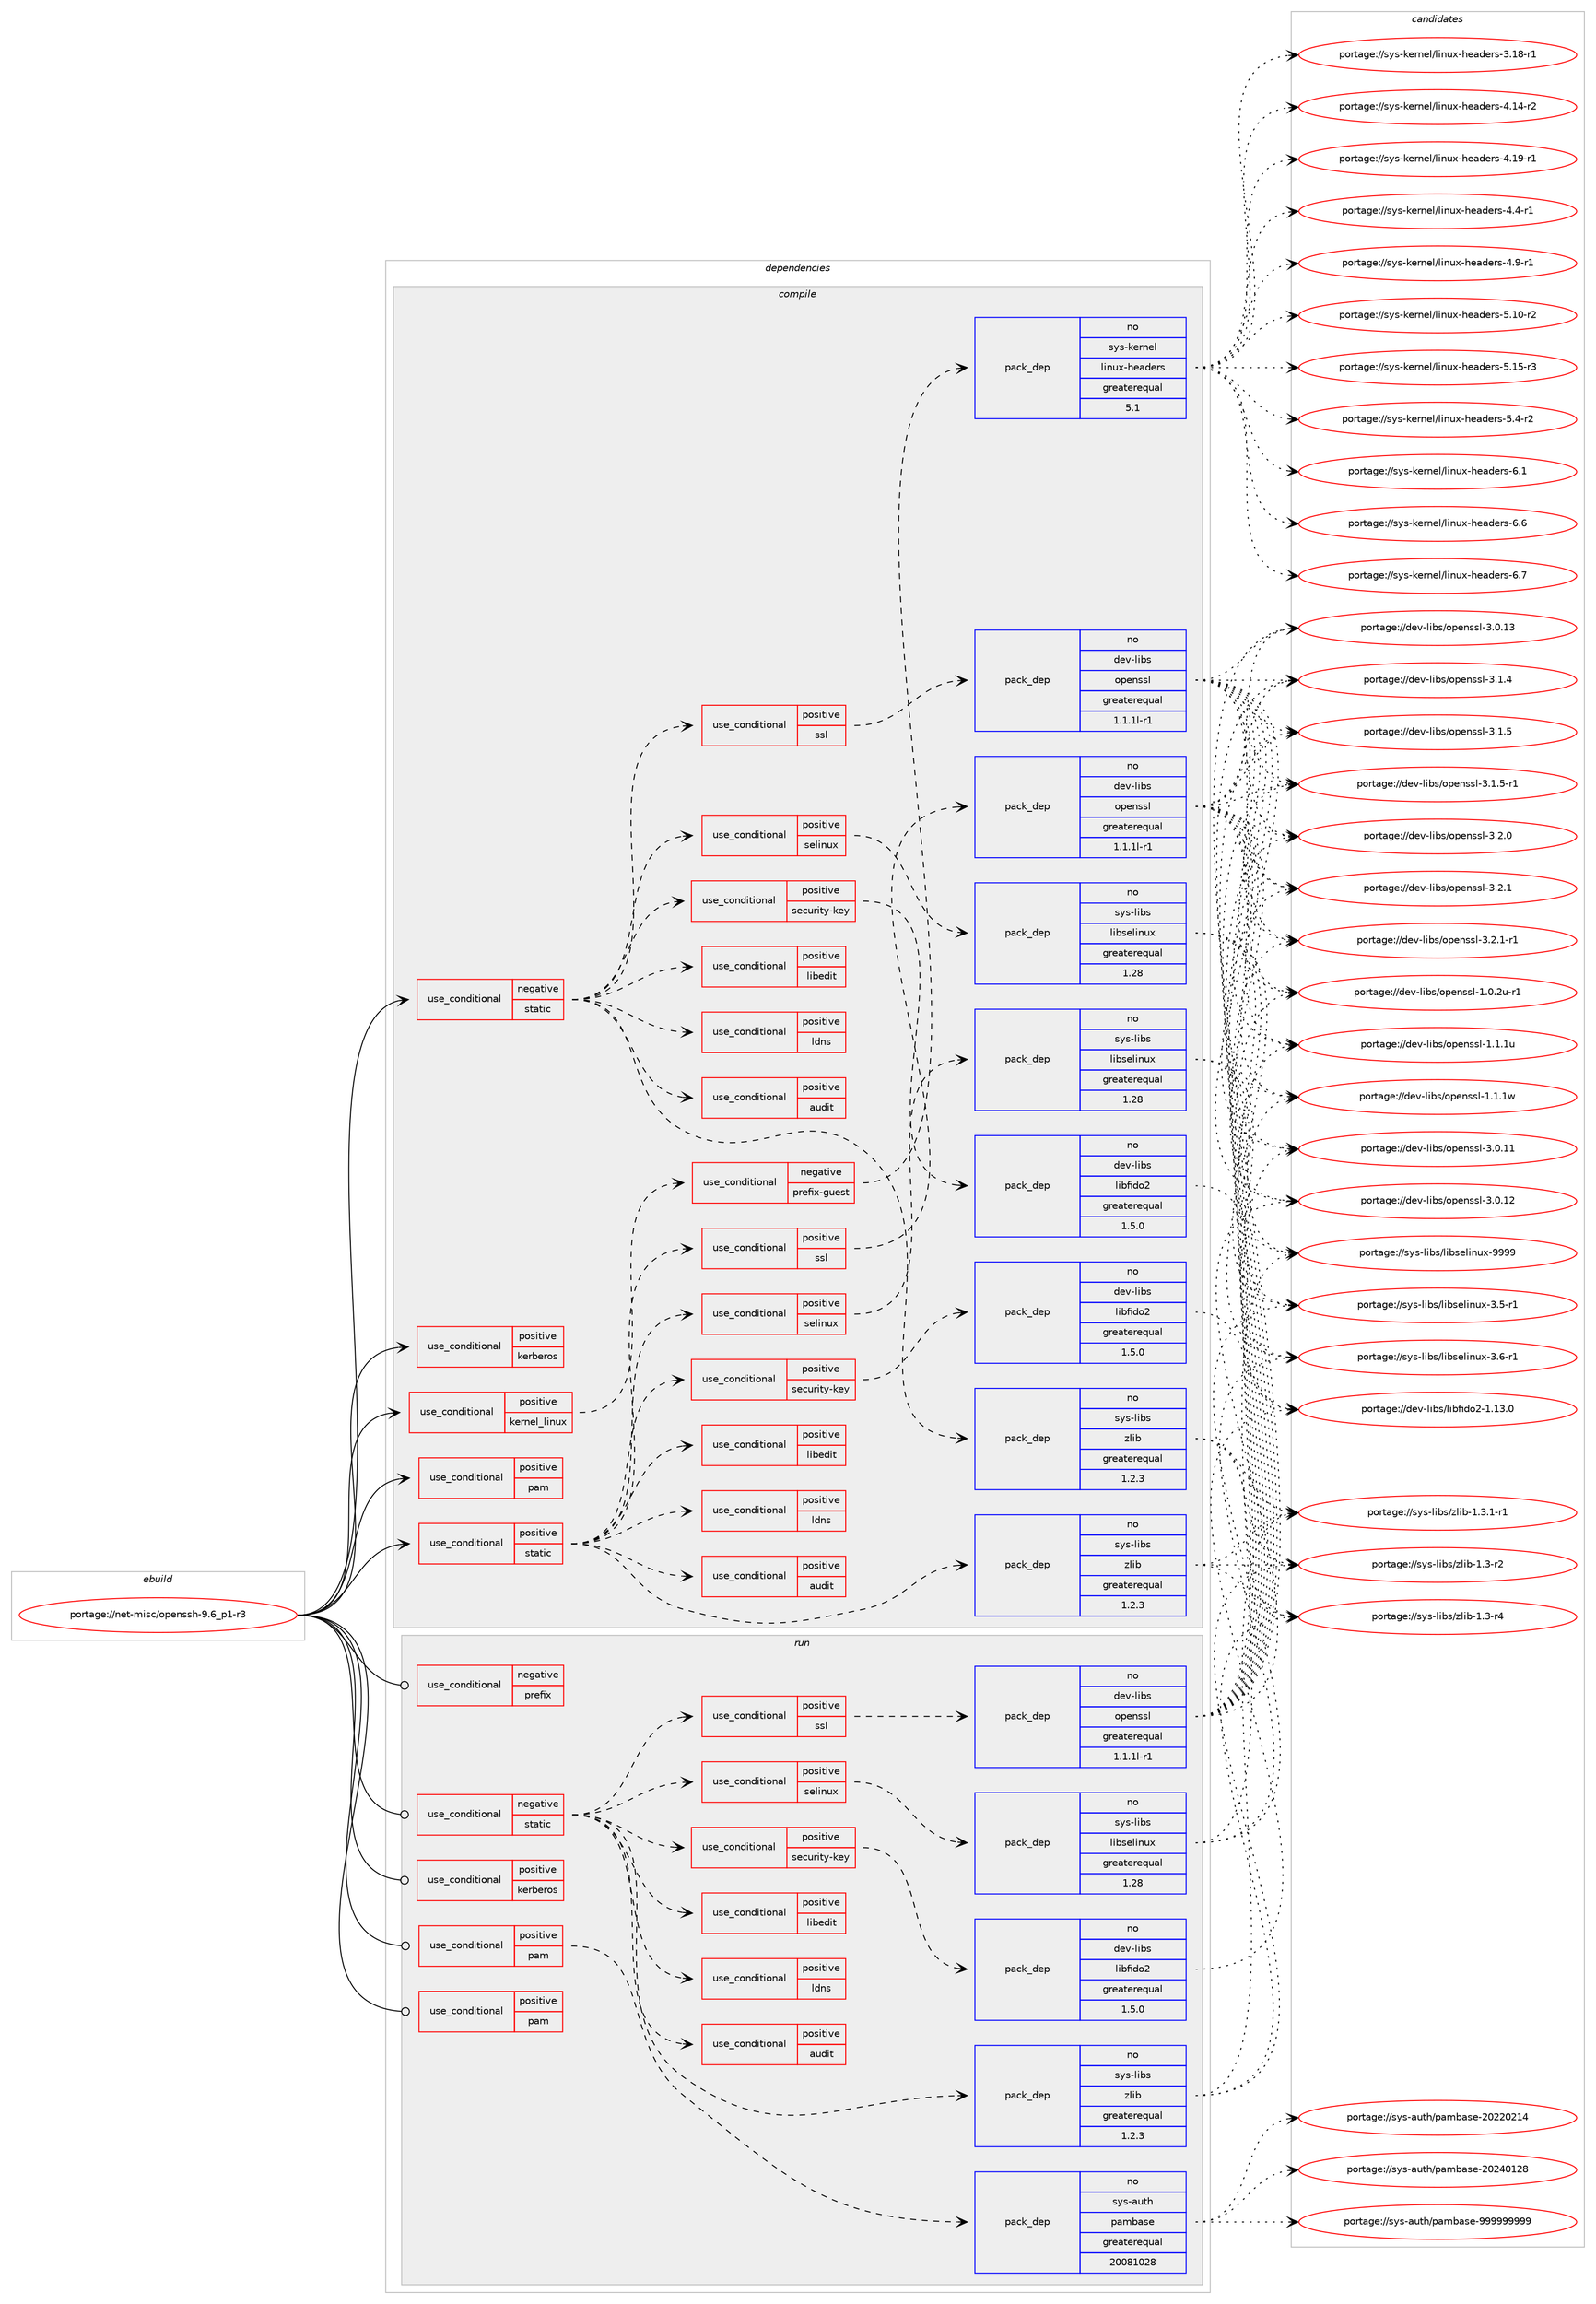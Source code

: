 digraph prolog {

# *************
# Graph options
# *************

newrank=true;
concentrate=true;
compound=true;
graph [rankdir=LR,fontname=Helvetica,fontsize=10,ranksep=1.5];#, ranksep=2.5, nodesep=0.2];
edge  [arrowhead=vee];
node  [fontname=Helvetica,fontsize=10];

# **********
# The ebuild
# **********

subgraph cluster_leftcol {
color=gray;
rank=same;
label=<<i>ebuild</i>>;
id [label="portage://net-misc/openssh-9.6_p1-r3", color=red, width=4, href="../net-misc/openssh-9.6_p1-r3.svg"];
}

# ****************
# The dependencies
# ****************

subgraph cluster_midcol {
color=gray;
label=<<i>dependencies</i>>;
subgraph cluster_compile {
fillcolor="#eeeeee";
style=filled;
label=<<i>compile</i>>;
subgraph cond6313 {
dependency9386 [label=<<TABLE BORDER="0" CELLBORDER="1" CELLSPACING="0" CELLPADDING="4"><TR><TD ROWSPAN="3" CELLPADDING="10">use_conditional</TD></TR><TR><TD>negative</TD></TR><TR><TD>static</TD></TR></TABLE>>, shape=none, color=red];
subgraph cond6314 {
dependency9387 [label=<<TABLE BORDER="0" CELLBORDER="1" CELLSPACING="0" CELLPADDING="4"><TR><TD ROWSPAN="3" CELLPADDING="10">use_conditional</TD></TR><TR><TD>positive</TD></TR><TR><TD>audit</TD></TR></TABLE>>, shape=none, color=red];
# *** BEGIN UNKNOWN DEPENDENCY TYPE (TODO) ***
# dependency9387 -> package_dependency(portage://net-misc/openssh-9.6_p1-r3,install,no,sys-process,audit,none,[,,],[],[])
# *** END UNKNOWN DEPENDENCY TYPE (TODO) ***

}
dependency9386:e -> dependency9387:w [weight=20,style="dashed",arrowhead="vee"];
subgraph cond6315 {
dependency9388 [label=<<TABLE BORDER="0" CELLBORDER="1" CELLSPACING="0" CELLPADDING="4"><TR><TD ROWSPAN="3" CELLPADDING="10">use_conditional</TD></TR><TR><TD>positive</TD></TR><TR><TD>ldns</TD></TR></TABLE>>, shape=none, color=red];
# *** BEGIN UNKNOWN DEPENDENCY TYPE (TODO) ***
# dependency9388 -> package_dependency(portage://net-misc/openssh-9.6_p1-r3,install,no,net-libs,ldns,none,[,,],[],[])
# *** END UNKNOWN DEPENDENCY TYPE (TODO) ***

# *** BEGIN UNKNOWN DEPENDENCY TYPE (TODO) ***
# dependency9388 -> package_dependency(portage://net-misc/openssh-9.6_p1-r3,install,no,net-libs,ldns,none,[,,],[],[use(enable(ecdsa),positive),use(enable(ssl),positive)])
# *** END UNKNOWN DEPENDENCY TYPE (TODO) ***

}
dependency9386:e -> dependency9388:w [weight=20,style="dashed",arrowhead="vee"];
subgraph cond6316 {
dependency9389 [label=<<TABLE BORDER="0" CELLBORDER="1" CELLSPACING="0" CELLPADDING="4"><TR><TD ROWSPAN="3" CELLPADDING="10">use_conditional</TD></TR><TR><TD>positive</TD></TR><TR><TD>libedit</TD></TR></TABLE>>, shape=none, color=red];
# *** BEGIN UNKNOWN DEPENDENCY TYPE (TODO) ***
# dependency9389 -> package_dependency(portage://net-misc/openssh-9.6_p1-r3,install,no,dev-libs,libedit,none,[,,],any_same_slot,[])
# *** END UNKNOWN DEPENDENCY TYPE (TODO) ***

}
dependency9386:e -> dependency9389:w [weight=20,style="dashed",arrowhead="vee"];
subgraph cond6317 {
dependency9390 [label=<<TABLE BORDER="0" CELLBORDER="1" CELLSPACING="0" CELLPADDING="4"><TR><TD ROWSPAN="3" CELLPADDING="10">use_conditional</TD></TR><TR><TD>positive</TD></TR><TR><TD>security-key</TD></TR></TABLE>>, shape=none, color=red];
subgraph pack2995 {
dependency9391 [label=<<TABLE BORDER="0" CELLBORDER="1" CELLSPACING="0" CELLPADDING="4" WIDTH="220"><TR><TD ROWSPAN="6" CELLPADDING="30">pack_dep</TD></TR><TR><TD WIDTH="110">no</TD></TR><TR><TD>dev-libs</TD></TR><TR><TD>libfido2</TD></TR><TR><TD>greaterequal</TD></TR><TR><TD>1.5.0</TD></TR></TABLE>>, shape=none, color=blue];
}
dependency9390:e -> dependency9391:w [weight=20,style="dashed",arrowhead="vee"];
}
dependency9386:e -> dependency9390:w [weight=20,style="dashed",arrowhead="vee"];
subgraph cond6318 {
dependency9392 [label=<<TABLE BORDER="0" CELLBORDER="1" CELLSPACING="0" CELLPADDING="4"><TR><TD ROWSPAN="3" CELLPADDING="10">use_conditional</TD></TR><TR><TD>positive</TD></TR><TR><TD>selinux</TD></TR></TABLE>>, shape=none, color=red];
subgraph pack2996 {
dependency9393 [label=<<TABLE BORDER="0" CELLBORDER="1" CELLSPACING="0" CELLPADDING="4" WIDTH="220"><TR><TD ROWSPAN="6" CELLPADDING="30">pack_dep</TD></TR><TR><TD WIDTH="110">no</TD></TR><TR><TD>sys-libs</TD></TR><TR><TD>libselinux</TD></TR><TR><TD>greaterequal</TD></TR><TR><TD>1.28</TD></TR></TABLE>>, shape=none, color=blue];
}
dependency9392:e -> dependency9393:w [weight=20,style="dashed",arrowhead="vee"];
}
dependency9386:e -> dependency9392:w [weight=20,style="dashed",arrowhead="vee"];
subgraph cond6319 {
dependency9394 [label=<<TABLE BORDER="0" CELLBORDER="1" CELLSPACING="0" CELLPADDING="4"><TR><TD ROWSPAN="3" CELLPADDING="10">use_conditional</TD></TR><TR><TD>positive</TD></TR><TR><TD>ssl</TD></TR></TABLE>>, shape=none, color=red];
subgraph pack2997 {
dependency9395 [label=<<TABLE BORDER="0" CELLBORDER="1" CELLSPACING="0" CELLPADDING="4" WIDTH="220"><TR><TD ROWSPAN="6" CELLPADDING="30">pack_dep</TD></TR><TR><TD WIDTH="110">no</TD></TR><TR><TD>dev-libs</TD></TR><TR><TD>openssl</TD></TR><TR><TD>greaterequal</TD></TR><TR><TD>1.1.1l-r1</TD></TR></TABLE>>, shape=none, color=blue];
}
dependency9394:e -> dependency9395:w [weight=20,style="dashed",arrowhead="vee"];
}
dependency9386:e -> dependency9394:w [weight=20,style="dashed",arrowhead="vee"];
# *** BEGIN UNKNOWN DEPENDENCY TYPE (TODO) ***
# dependency9386 -> package_dependency(portage://net-misc/openssh-9.6_p1-r3,install,no,virtual,libcrypt,none,[,,],any_same_slot,[])
# *** END UNKNOWN DEPENDENCY TYPE (TODO) ***

subgraph pack2998 {
dependency9396 [label=<<TABLE BORDER="0" CELLBORDER="1" CELLSPACING="0" CELLPADDING="4" WIDTH="220"><TR><TD ROWSPAN="6" CELLPADDING="30">pack_dep</TD></TR><TR><TD WIDTH="110">no</TD></TR><TR><TD>sys-libs</TD></TR><TR><TD>zlib</TD></TR><TR><TD>greaterequal</TD></TR><TR><TD>1.2.3</TD></TR></TABLE>>, shape=none, color=blue];
}
dependency9386:e -> dependency9396:w [weight=20,style="dashed",arrowhead="vee"];
}
id:e -> dependency9386:w [weight=20,style="solid",arrowhead="vee"];
subgraph cond6320 {
dependency9397 [label=<<TABLE BORDER="0" CELLBORDER="1" CELLSPACING="0" CELLPADDING="4"><TR><TD ROWSPAN="3" CELLPADDING="10">use_conditional</TD></TR><TR><TD>positive</TD></TR><TR><TD>kerberos</TD></TR></TABLE>>, shape=none, color=red];
# *** BEGIN UNKNOWN DEPENDENCY TYPE (TODO) ***
# dependency9397 -> package_dependency(portage://net-misc/openssh-9.6_p1-r3,install,no,virtual,krb5,none,[,,],[],[])
# *** END UNKNOWN DEPENDENCY TYPE (TODO) ***

}
id:e -> dependency9397:w [weight=20,style="solid",arrowhead="vee"];
subgraph cond6321 {
dependency9398 [label=<<TABLE BORDER="0" CELLBORDER="1" CELLSPACING="0" CELLPADDING="4"><TR><TD ROWSPAN="3" CELLPADDING="10">use_conditional</TD></TR><TR><TD>positive</TD></TR><TR><TD>kernel_linux</TD></TR></TABLE>>, shape=none, color=red];
subgraph cond6322 {
dependency9399 [label=<<TABLE BORDER="0" CELLBORDER="1" CELLSPACING="0" CELLPADDING="4"><TR><TD ROWSPAN="3" CELLPADDING="10">use_conditional</TD></TR><TR><TD>negative</TD></TR><TR><TD>prefix-guest</TD></TR></TABLE>>, shape=none, color=red];
subgraph pack2999 {
dependency9400 [label=<<TABLE BORDER="0" CELLBORDER="1" CELLSPACING="0" CELLPADDING="4" WIDTH="220"><TR><TD ROWSPAN="6" CELLPADDING="30">pack_dep</TD></TR><TR><TD WIDTH="110">no</TD></TR><TR><TD>sys-kernel</TD></TR><TR><TD>linux-headers</TD></TR><TR><TD>greaterequal</TD></TR><TR><TD>5.1</TD></TR></TABLE>>, shape=none, color=blue];
}
dependency9399:e -> dependency9400:w [weight=20,style="dashed",arrowhead="vee"];
}
dependency9398:e -> dependency9399:w [weight=20,style="dashed",arrowhead="vee"];
}
id:e -> dependency9398:w [weight=20,style="solid",arrowhead="vee"];
subgraph cond6323 {
dependency9401 [label=<<TABLE BORDER="0" CELLBORDER="1" CELLSPACING="0" CELLPADDING="4"><TR><TD ROWSPAN="3" CELLPADDING="10">use_conditional</TD></TR><TR><TD>positive</TD></TR><TR><TD>pam</TD></TR></TABLE>>, shape=none, color=red];
# *** BEGIN UNKNOWN DEPENDENCY TYPE (TODO) ***
# dependency9401 -> package_dependency(portage://net-misc/openssh-9.6_p1-r3,install,no,sys-libs,pam,none,[,,],[],[])
# *** END UNKNOWN DEPENDENCY TYPE (TODO) ***

}
id:e -> dependency9401:w [weight=20,style="solid",arrowhead="vee"];
subgraph cond6324 {
dependency9402 [label=<<TABLE BORDER="0" CELLBORDER="1" CELLSPACING="0" CELLPADDING="4"><TR><TD ROWSPAN="3" CELLPADDING="10">use_conditional</TD></TR><TR><TD>positive</TD></TR><TR><TD>static</TD></TR></TABLE>>, shape=none, color=red];
subgraph cond6325 {
dependency9403 [label=<<TABLE BORDER="0" CELLBORDER="1" CELLSPACING="0" CELLPADDING="4"><TR><TD ROWSPAN="3" CELLPADDING="10">use_conditional</TD></TR><TR><TD>positive</TD></TR><TR><TD>audit</TD></TR></TABLE>>, shape=none, color=red];
# *** BEGIN UNKNOWN DEPENDENCY TYPE (TODO) ***
# dependency9403 -> package_dependency(portage://net-misc/openssh-9.6_p1-r3,install,no,sys-process,audit,none,[,,],[],[use(enable(static-libs),positive)])
# *** END UNKNOWN DEPENDENCY TYPE (TODO) ***

}
dependency9402:e -> dependency9403:w [weight=20,style="dashed",arrowhead="vee"];
subgraph cond6326 {
dependency9404 [label=<<TABLE BORDER="0" CELLBORDER="1" CELLSPACING="0" CELLPADDING="4"><TR><TD ROWSPAN="3" CELLPADDING="10">use_conditional</TD></TR><TR><TD>positive</TD></TR><TR><TD>ldns</TD></TR></TABLE>>, shape=none, color=red];
# *** BEGIN UNKNOWN DEPENDENCY TYPE (TODO) ***
# dependency9404 -> package_dependency(portage://net-misc/openssh-9.6_p1-r3,install,no,net-libs,ldns,none,[,,],[],[use(enable(static-libs),positive)])
# *** END UNKNOWN DEPENDENCY TYPE (TODO) ***

# *** BEGIN UNKNOWN DEPENDENCY TYPE (TODO) ***
# dependency9404 -> package_dependency(portage://net-misc/openssh-9.6_p1-r3,install,no,net-libs,ldns,none,[,,],[],[use(enable(ecdsa),positive),use(enable(ssl),positive)])
# *** END UNKNOWN DEPENDENCY TYPE (TODO) ***

}
dependency9402:e -> dependency9404:w [weight=20,style="dashed",arrowhead="vee"];
subgraph cond6327 {
dependency9405 [label=<<TABLE BORDER="0" CELLBORDER="1" CELLSPACING="0" CELLPADDING="4"><TR><TD ROWSPAN="3" CELLPADDING="10">use_conditional</TD></TR><TR><TD>positive</TD></TR><TR><TD>libedit</TD></TR></TABLE>>, shape=none, color=red];
# *** BEGIN UNKNOWN DEPENDENCY TYPE (TODO) ***
# dependency9405 -> package_dependency(portage://net-misc/openssh-9.6_p1-r3,install,no,dev-libs,libedit,none,[,,],any_same_slot,[use(enable(static-libs),positive)])
# *** END UNKNOWN DEPENDENCY TYPE (TODO) ***

}
dependency9402:e -> dependency9405:w [weight=20,style="dashed",arrowhead="vee"];
subgraph cond6328 {
dependency9406 [label=<<TABLE BORDER="0" CELLBORDER="1" CELLSPACING="0" CELLPADDING="4"><TR><TD ROWSPAN="3" CELLPADDING="10">use_conditional</TD></TR><TR><TD>positive</TD></TR><TR><TD>security-key</TD></TR></TABLE>>, shape=none, color=red];
subgraph pack3000 {
dependency9407 [label=<<TABLE BORDER="0" CELLBORDER="1" CELLSPACING="0" CELLPADDING="4" WIDTH="220"><TR><TD ROWSPAN="6" CELLPADDING="30">pack_dep</TD></TR><TR><TD WIDTH="110">no</TD></TR><TR><TD>dev-libs</TD></TR><TR><TD>libfido2</TD></TR><TR><TD>greaterequal</TD></TR><TR><TD>1.5.0</TD></TR></TABLE>>, shape=none, color=blue];
}
dependency9406:e -> dependency9407:w [weight=20,style="dashed",arrowhead="vee"];
}
dependency9402:e -> dependency9406:w [weight=20,style="dashed",arrowhead="vee"];
subgraph cond6329 {
dependency9408 [label=<<TABLE BORDER="0" CELLBORDER="1" CELLSPACING="0" CELLPADDING="4"><TR><TD ROWSPAN="3" CELLPADDING="10">use_conditional</TD></TR><TR><TD>positive</TD></TR><TR><TD>selinux</TD></TR></TABLE>>, shape=none, color=red];
subgraph pack3001 {
dependency9409 [label=<<TABLE BORDER="0" CELLBORDER="1" CELLSPACING="0" CELLPADDING="4" WIDTH="220"><TR><TD ROWSPAN="6" CELLPADDING="30">pack_dep</TD></TR><TR><TD WIDTH="110">no</TD></TR><TR><TD>sys-libs</TD></TR><TR><TD>libselinux</TD></TR><TR><TD>greaterequal</TD></TR><TR><TD>1.28</TD></TR></TABLE>>, shape=none, color=blue];
}
dependency9408:e -> dependency9409:w [weight=20,style="dashed",arrowhead="vee"];
}
dependency9402:e -> dependency9408:w [weight=20,style="dashed",arrowhead="vee"];
subgraph cond6330 {
dependency9410 [label=<<TABLE BORDER="0" CELLBORDER="1" CELLSPACING="0" CELLPADDING="4"><TR><TD ROWSPAN="3" CELLPADDING="10">use_conditional</TD></TR><TR><TD>positive</TD></TR><TR><TD>ssl</TD></TR></TABLE>>, shape=none, color=red];
subgraph pack3002 {
dependency9411 [label=<<TABLE BORDER="0" CELLBORDER="1" CELLSPACING="0" CELLPADDING="4" WIDTH="220"><TR><TD ROWSPAN="6" CELLPADDING="30">pack_dep</TD></TR><TR><TD WIDTH="110">no</TD></TR><TR><TD>dev-libs</TD></TR><TR><TD>openssl</TD></TR><TR><TD>greaterequal</TD></TR><TR><TD>1.1.1l-r1</TD></TR></TABLE>>, shape=none, color=blue];
}
dependency9410:e -> dependency9411:w [weight=20,style="dashed",arrowhead="vee"];
}
dependency9402:e -> dependency9410:w [weight=20,style="dashed",arrowhead="vee"];
# *** BEGIN UNKNOWN DEPENDENCY TYPE (TODO) ***
# dependency9402 -> package_dependency(portage://net-misc/openssh-9.6_p1-r3,install,no,virtual,libcrypt,none,[,,],any_same_slot,[use(enable(static-libs),positive)])
# *** END UNKNOWN DEPENDENCY TYPE (TODO) ***

subgraph pack3003 {
dependency9412 [label=<<TABLE BORDER="0" CELLBORDER="1" CELLSPACING="0" CELLPADDING="4" WIDTH="220"><TR><TD ROWSPAN="6" CELLPADDING="30">pack_dep</TD></TR><TR><TD WIDTH="110">no</TD></TR><TR><TD>sys-libs</TD></TR><TR><TD>zlib</TD></TR><TR><TD>greaterequal</TD></TR><TR><TD>1.2.3</TD></TR></TABLE>>, shape=none, color=blue];
}
dependency9402:e -> dependency9412:w [weight=20,style="dashed",arrowhead="vee"];
}
id:e -> dependency9402:w [weight=20,style="solid",arrowhead="vee"];
# *** BEGIN UNKNOWN DEPENDENCY TYPE (TODO) ***
# id -> package_dependency(portage://net-misc/openssh-9.6_p1-r3,install,no,acct-group,sshd,none,[,,],[],[])
# *** END UNKNOWN DEPENDENCY TYPE (TODO) ***

# *** BEGIN UNKNOWN DEPENDENCY TYPE (TODO) ***
# id -> package_dependency(portage://net-misc/openssh-9.6_p1-r3,install,no,acct-user,sshd,none,[,,],[],[])
# *** END UNKNOWN DEPENDENCY TYPE (TODO) ***

# *** BEGIN UNKNOWN DEPENDENCY TYPE (TODO) ***
# id -> package_dependency(portage://net-misc/openssh-9.6_p1-r3,install,no,virtual,os-headers,none,[,,],[],[])
# *** END UNKNOWN DEPENDENCY TYPE (TODO) ***

}
subgraph cluster_compileandrun {
fillcolor="#eeeeee";
style=filled;
label=<<i>compile and run</i>>;
}
subgraph cluster_run {
fillcolor="#eeeeee";
style=filled;
label=<<i>run</i>>;
subgraph cond6331 {
dependency9413 [label=<<TABLE BORDER="0" CELLBORDER="1" CELLSPACING="0" CELLPADDING="4"><TR><TD ROWSPAN="3" CELLPADDING="10">use_conditional</TD></TR><TR><TD>negative</TD></TR><TR><TD>prefix</TD></TR></TABLE>>, shape=none, color=red];
# *** BEGIN UNKNOWN DEPENDENCY TYPE (TODO) ***
# dependency9413 -> package_dependency(portage://net-misc/openssh-9.6_p1-r3,run,no,sys-apps,shadow,none,[,,],[],[])
# *** END UNKNOWN DEPENDENCY TYPE (TODO) ***

}
id:e -> dependency9413:w [weight=20,style="solid",arrowhead="odot"];
subgraph cond6332 {
dependency9414 [label=<<TABLE BORDER="0" CELLBORDER="1" CELLSPACING="0" CELLPADDING="4"><TR><TD ROWSPAN="3" CELLPADDING="10">use_conditional</TD></TR><TR><TD>negative</TD></TR><TR><TD>static</TD></TR></TABLE>>, shape=none, color=red];
subgraph cond6333 {
dependency9415 [label=<<TABLE BORDER="0" CELLBORDER="1" CELLSPACING="0" CELLPADDING="4"><TR><TD ROWSPAN="3" CELLPADDING="10">use_conditional</TD></TR><TR><TD>positive</TD></TR><TR><TD>audit</TD></TR></TABLE>>, shape=none, color=red];
# *** BEGIN UNKNOWN DEPENDENCY TYPE (TODO) ***
# dependency9415 -> package_dependency(portage://net-misc/openssh-9.6_p1-r3,run,no,sys-process,audit,none,[,,],[],[])
# *** END UNKNOWN DEPENDENCY TYPE (TODO) ***

}
dependency9414:e -> dependency9415:w [weight=20,style="dashed",arrowhead="vee"];
subgraph cond6334 {
dependency9416 [label=<<TABLE BORDER="0" CELLBORDER="1" CELLSPACING="0" CELLPADDING="4"><TR><TD ROWSPAN="3" CELLPADDING="10">use_conditional</TD></TR><TR><TD>positive</TD></TR><TR><TD>ldns</TD></TR></TABLE>>, shape=none, color=red];
# *** BEGIN UNKNOWN DEPENDENCY TYPE (TODO) ***
# dependency9416 -> package_dependency(portage://net-misc/openssh-9.6_p1-r3,run,no,net-libs,ldns,none,[,,],[],[])
# *** END UNKNOWN DEPENDENCY TYPE (TODO) ***

# *** BEGIN UNKNOWN DEPENDENCY TYPE (TODO) ***
# dependency9416 -> package_dependency(portage://net-misc/openssh-9.6_p1-r3,run,no,net-libs,ldns,none,[,,],[],[use(enable(ecdsa),positive),use(enable(ssl),positive)])
# *** END UNKNOWN DEPENDENCY TYPE (TODO) ***

}
dependency9414:e -> dependency9416:w [weight=20,style="dashed",arrowhead="vee"];
subgraph cond6335 {
dependency9417 [label=<<TABLE BORDER="0" CELLBORDER="1" CELLSPACING="0" CELLPADDING="4"><TR><TD ROWSPAN="3" CELLPADDING="10">use_conditional</TD></TR><TR><TD>positive</TD></TR><TR><TD>libedit</TD></TR></TABLE>>, shape=none, color=red];
# *** BEGIN UNKNOWN DEPENDENCY TYPE (TODO) ***
# dependency9417 -> package_dependency(portage://net-misc/openssh-9.6_p1-r3,run,no,dev-libs,libedit,none,[,,],any_same_slot,[])
# *** END UNKNOWN DEPENDENCY TYPE (TODO) ***

}
dependency9414:e -> dependency9417:w [weight=20,style="dashed",arrowhead="vee"];
subgraph cond6336 {
dependency9418 [label=<<TABLE BORDER="0" CELLBORDER="1" CELLSPACING="0" CELLPADDING="4"><TR><TD ROWSPAN="3" CELLPADDING="10">use_conditional</TD></TR><TR><TD>positive</TD></TR><TR><TD>security-key</TD></TR></TABLE>>, shape=none, color=red];
subgraph pack3004 {
dependency9419 [label=<<TABLE BORDER="0" CELLBORDER="1" CELLSPACING="0" CELLPADDING="4" WIDTH="220"><TR><TD ROWSPAN="6" CELLPADDING="30">pack_dep</TD></TR><TR><TD WIDTH="110">no</TD></TR><TR><TD>dev-libs</TD></TR><TR><TD>libfido2</TD></TR><TR><TD>greaterequal</TD></TR><TR><TD>1.5.0</TD></TR></TABLE>>, shape=none, color=blue];
}
dependency9418:e -> dependency9419:w [weight=20,style="dashed",arrowhead="vee"];
}
dependency9414:e -> dependency9418:w [weight=20,style="dashed",arrowhead="vee"];
subgraph cond6337 {
dependency9420 [label=<<TABLE BORDER="0" CELLBORDER="1" CELLSPACING="0" CELLPADDING="4"><TR><TD ROWSPAN="3" CELLPADDING="10">use_conditional</TD></TR><TR><TD>positive</TD></TR><TR><TD>selinux</TD></TR></TABLE>>, shape=none, color=red];
subgraph pack3005 {
dependency9421 [label=<<TABLE BORDER="0" CELLBORDER="1" CELLSPACING="0" CELLPADDING="4" WIDTH="220"><TR><TD ROWSPAN="6" CELLPADDING="30">pack_dep</TD></TR><TR><TD WIDTH="110">no</TD></TR><TR><TD>sys-libs</TD></TR><TR><TD>libselinux</TD></TR><TR><TD>greaterequal</TD></TR><TR><TD>1.28</TD></TR></TABLE>>, shape=none, color=blue];
}
dependency9420:e -> dependency9421:w [weight=20,style="dashed",arrowhead="vee"];
}
dependency9414:e -> dependency9420:w [weight=20,style="dashed",arrowhead="vee"];
subgraph cond6338 {
dependency9422 [label=<<TABLE BORDER="0" CELLBORDER="1" CELLSPACING="0" CELLPADDING="4"><TR><TD ROWSPAN="3" CELLPADDING="10">use_conditional</TD></TR><TR><TD>positive</TD></TR><TR><TD>ssl</TD></TR></TABLE>>, shape=none, color=red];
subgraph pack3006 {
dependency9423 [label=<<TABLE BORDER="0" CELLBORDER="1" CELLSPACING="0" CELLPADDING="4" WIDTH="220"><TR><TD ROWSPAN="6" CELLPADDING="30">pack_dep</TD></TR><TR><TD WIDTH="110">no</TD></TR><TR><TD>dev-libs</TD></TR><TR><TD>openssl</TD></TR><TR><TD>greaterequal</TD></TR><TR><TD>1.1.1l-r1</TD></TR></TABLE>>, shape=none, color=blue];
}
dependency9422:e -> dependency9423:w [weight=20,style="dashed",arrowhead="vee"];
}
dependency9414:e -> dependency9422:w [weight=20,style="dashed",arrowhead="vee"];
# *** BEGIN UNKNOWN DEPENDENCY TYPE (TODO) ***
# dependency9414 -> package_dependency(portage://net-misc/openssh-9.6_p1-r3,run,no,virtual,libcrypt,none,[,,],any_same_slot,[])
# *** END UNKNOWN DEPENDENCY TYPE (TODO) ***

subgraph pack3007 {
dependency9424 [label=<<TABLE BORDER="0" CELLBORDER="1" CELLSPACING="0" CELLPADDING="4" WIDTH="220"><TR><TD ROWSPAN="6" CELLPADDING="30">pack_dep</TD></TR><TR><TD WIDTH="110">no</TD></TR><TR><TD>sys-libs</TD></TR><TR><TD>zlib</TD></TR><TR><TD>greaterequal</TD></TR><TR><TD>1.2.3</TD></TR></TABLE>>, shape=none, color=blue];
}
dependency9414:e -> dependency9424:w [weight=20,style="dashed",arrowhead="vee"];
}
id:e -> dependency9414:w [weight=20,style="solid",arrowhead="odot"];
subgraph cond6339 {
dependency9425 [label=<<TABLE BORDER="0" CELLBORDER="1" CELLSPACING="0" CELLPADDING="4"><TR><TD ROWSPAN="3" CELLPADDING="10">use_conditional</TD></TR><TR><TD>positive</TD></TR><TR><TD>kerberos</TD></TR></TABLE>>, shape=none, color=red];
# *** BEGIN UNKNOWN DEPENDENCY TYPE (TODO) ***
# dependency9425 -> package_dependency(portage://net-misc/openssh-9.6_p1-r3,run,no,virtual,krb5,none,[,,],[],[])
# *** END UNKNOWN DEPENDENCY TYPE (TODO) ***

}
id:e -> dependency9425:w [weight=20,style="solid",arrowhead="odot"];
subgraph cond6340 {
dependency9426 [label=<<TABLE BORDER="0" CELLBORDER="1" CELLSPACING="0" CELLPADDING="4"><TR><TD ROWSPAN="3" CELLPADDING="10">use_conditional</TD></TR><TR><TD>positive</TD></TR><TR><TD>pam</TD></TR></TABLE>>, shape=none, color=red];
subgraph pack3008 {
dependency9427 [label=<<TABLE BORDER="0" CELLBORDER="1" CELLSPACING="0" CELLPADDING="4" WIDTH="220"><TR><TD ROWSPAN="6" CELLPADDING="30">pack_dep</TD></TR><TR><TD WIDTH="110">no</TD></TR><TR><TD>sys-auth</TD></TR><TR><TD>pambase</TD></TR><TR><TD>greaterequal</TD></TR><TR><TD>20081028</TD></TR></TABLE>>, shape=none, color=blue];
}
dependency9426:e -> dependency9427:w [weight=20,style="dashed",arrowhead="vee"];
}
id:e -> dependency9426:w [weight=20,style="solid",arrowhead="odot"];
subgraph cond6341 {
dependency9428 [label=<<TABLE BORDER="0" CELLBORDER="1" CELLSPACING="0" CELLPADDING="4"><TR><TD ROWSPAN="3" CELLPADDING="10">use_conditional</TD></TR><TR><TD>positive</TD></TR><TR><TD>pam</TD></TR></TABLE>>, shape=none, color=red];
# *** BEGIN UNKNOWN DEPENDENCY TYPE (TODO) ***
# dependency9428 -> package_dependency(portage://net-misc/openssh-9.6_p1-r3,run,no,sys-libs,pam,none,[,,],[],[])
# *** END UNKNOWN DEPENDENCY TYPE (TODO) ***

}
id:e -> dependency9428:w [weight=20,style="solid",arrowhead="odot"];
# *** BEGIN UNKNOWN DEPENDENCY TYPE (TODO) ***
# id -> package_dependency(portage://net-misc/openssh-9.6_p1-r3,run,no,acct-group,sshd,none,[,,],[],[])
# *** END UNKNOWN DEPENDENCY TYPE (TODO) ***

# *** BEGIN UNKNOWN DEPENDENCY TYPE (TODO) ***
# id -> package_dependency(portage://net-misc/openssh-9.6_p1-r3,run,no,acct-user,sshd,none,[,,],[],[])
# *** END UNKNOWN DEPENDENCY TYPE (TODO) ***

# *** BEGIN UNKNOWN DEPENDENCY TYPE (TODO) ***
# id -> package_dependency(portage://net-misc/openssh-9.6_p1-r3,run,weak,net-misc,openssh-contrib,none,[,,],[],[])
# *** END UNKNOWN DEPENDENCY TYPE (TODO) ***

}
}

# **************
# The candidates
# **************

subgraph cluster_choices {
rank=same;
color=gray;
label=<<i>candidates</i>>;

subgraph choice2995 {
color=black;
nodesep=1;
choice100101118451081059811547108105981021051001115045494649514648 [label="portage://dev-libs/libfido2-1.13.0", color=red, width=4,href="../dev-libs/libfido2-1.13.0.svg"];
dependency9391:e -> choice100101118451081059811547108105981021051001115045494649514648:w [style=dotted,weight="100"];
}
subgraph choice2996 {
color=black;
nodesep=1;
choice11512111545108105981154710810598115101108105110117120455146534511449 [label="portage://sys-libs/libselinux-3.5-r1", color=red, width=4,href="../sys-libs/libselinux-3.5-r1.svg"];
choice11512111545108105981154710810598115101108105110117120455146544511449 [label="portage://sys-libs/libselinux-3.6-r1", color=red, width=4,href="../sys-libs/libselinux-3.6-r1.svg"];
choice115121115451081059811547108105981151011081051101171204557575757 [label="portage://sys-libs/libselinux-9999", color=red, width=4,href="../sys-libs/libselinux-9999.svg"];
dependency9393:e -> choice11512111545108105981154710810598115101108105110117120455146534511449:w [style=dotted,weight="100"];
dependency9393:e -> choice11512111545108105981154710810598115101108105110117120455146544511449:w [style=dotted,weight="100"];
dependency9393:e -> choice115121115451081059811547108105981151011081051101171204557575757:w [style=dotted,weight="100"];
}
subgraph choice2997 {
color=black;
nodesep=1;
choice1001011184510810598115471111121011101151151084549464846501174511449 [label="portage://dev-libs/openssl-1.0.2u-r1", color=red, width=4,href="../dev-libs/openssl-1.0.2u-r1.svg"];
choice100101118451081059811547111112101110115115108454946494649117 [label="portage://dev-libs/openssl-1.1.1u", color=red, width=4,href="../dev-libs/openssl-1.1.1u.svg"];
choice100101118451081059811547111112101110115115108454946494649119 [label="portage://dev-libs/openssl-1.1.1w", color=red, width=4,href="../dev-libs/openssl-1.1.1w.svg"];
choice10010111845108105981154711111210111011511510845514648464949 [label="portage://dev-libs/openssl-3.0.11", color=red, width=4,href="../dev-libs/openssl-3.0.11.svg"];
choice10010111845108105981154711111210111011511510845514648464950 [label="portage://dev-libs/openssl-3.0.12", color=red, width=4,href="../dev-libs/openssl-3.0.12.svg"];
choice10010111845108105981154711111210111011511510845514648464951 [label="portage://dev-libs/openssl-3.0.13", color=red, width=4,href="../dev-libs/openssl-3.0.13.svg"];
choice100101118451081059811547111112101110115115108455146494652 [label="portage://dev-libs/openssl-3.1.4", color=red, width=4,href="../dev-libs/openssl-3.1.4.svg"];
choice100101118451081059811547111112101110115115108455146494653 [label="portage://dev-libs/openssl-3.1.5", color=red, width=4,href="../dev-libs/openssl-3.1.5.svg"];
choice1001011184510810598115471111121011101151151084551464946534511449 [label="portage://dev-libs/openssl-3.1.5-r1", color=red, width=4,href="../dev-libs/openssl-3.1.5-r1.svg"];
choice100101118451081059811547111112101110115115108455146504648 [label="portage://dev-libs/openssl-3.2.0", color=red, width=4,href="../dev-libs/openssl-3.2.0.svg"];
choice100101118451081059811547111112101110115115108455146504649 [label="portage://dev-libs/openssl-3.2.1", color=red, width=4,href="../dev-libs/openssl-3.2.1.svg"];
choice1001011184510810598115471111121011101151151084551465046494511449 [label="portage://dev-libs/openssl-3.2.1-r1", color=red, width=4,href="../dev-libs/openssl-3.2.1-r1.svg"];
dependency9395:e -> choice1001011184510810598115471111121011101151151084549464846501174511449:w [style=dotted,weight="100"];
dependency9395:e -> choice100101118451081059811547111112101110115115108454946494649117:w [style=dotted,weight="100"];
dependency9395:e -> choice100101118451081059811547111112101110115115108454946494649119:w [style=dotted,weight="100"];
dependency9395:e -> choice10010111845108105981154711111210111011511510845514648464949:w [style=dotted,weight="100"];
dependency9395:e -> choice10010111845108105981154711111210111011511510845514648464950:w [style=dotted,weight="100"];
dependency9395:e -> choice10010111845108105981154711111210111011511510845514648464951:w [style=dotted,weight="100"];
dependency9395:e -> choice100101118451081059811547111112101110115115108455146494652:w [style=dotted,weight="100"];
dependency9395:e -> choice100101118451081059811547111112101110115115108455146494653:w [style=dotted,weight="100"];
dependency9395:e -> choice1001011184510810598115471111121011101151151084551464946534511449:w [style=dotted,weight="100"];
dependency9395:e -> choice100101118451081059811547111112101110115115108455146504648:w [style=dotted,weight="100"];
dependency9395:e -> choice100101118451081059811547111112101110115115108455146504649:w [style=dotted,weight="100"];
dependency9395:e -> choice1001011184510810598115471111121011101151151084551465046494511449:w [style=dotted,weight="100"];
}
subgraph choice2998 {
color=black;
nodesep=1;
choice11512111545108105981154712210810598454946514511450 [label="portage://sys-libs/zlib-1.3-r2", color=red, width=4,href="../sys-libs/zlib-1.3-r2.svg"];
choice11512111545108105981154712210810598454946514511452 [label="portage://sys-libs/zlib-1.3-r4", color=red, width=4,href="../sys-libs/zlib-1.3-r4.svg"];
choice115121115451081059811547122108105984549465146494511449 [label="portage://sys-libs/zlib-1.3.1-r1", color=red, width=4,href="../sys-libs/zlib-1.3.1-r1.svg"];
dependency9396:e -> choice11512111545108105981154712210810598454946514511450:w [style=dotted,weight="100"];
dependency9396:e -> choice11512111545108105981154712210810598454946514511452:w [style=dotted,weight="100"];
dependency9396:e -> choice115121115451081059811547122108105984549465146494511449:w [style=dotted,weight="100"];
}
subgraph choice2999 {
color=black;
nodesep=1;
choice1151211154510710111411010110847108105110117120451041019710010111411545514649564511449 [label="portage://sys-kernel/linux-headers-3.18-r1", color=red, width=4,href="../sys-kernel/linux-headers-3.18-r1.svg"];
choice1151211154510710111411010110847108105110117120451041019710010111411545524649524511450 [label="portage://sys-kernel/linux-headers-4.14-r2", color=red, width=4,href="../sys-kernel/linux-headers-4.14-r2.svg"];
choice1151211154510710111411010110847108105110117120451041019710010111411545524649574511449 [label="portage://sys-kernel/linux-headers-4.19-r1", color=red, width=4,href="../sys-kernel/linux-headers-4.19-r1.svg"];
choice11512111545107101114110101108471081051101171204510410197100101114115455246524511449 [label="portage://sys-kernel/linux-headers-4.4-r1", color=red, width=4,href="../sys-kernel/linux-headers-4.4-r1.svg"];
choice11512111545107101114110101108471081051101171204510410197100101114115455246574511449 [label="portage://sys-kernel/linux-headers-4.9-r1", color=red, width=4,href="../sys-kernel/linux-headers-4.9-r1.svg"];
choice1151211154510710111411010110847108105110117120451041019710010111411545534649484511450 [label="portage://sys-kernel/linux-headers-5.10-r2", color=red, width=4,href="../sys-kernel/linux-headers-5.10-r2.svg"];
choice1151211154510710111411010110847108105110117120451041019710010111411545534649534511451 [label="portage://sys-kernel/linux-headers-5.15-r3", color=red, width=4,href="../sys-kernel/linux-headers-5.15-r3.svg"];
choice11512111545107101114110101108471081051101171204510410197100101114115455346524511450 [label="portage://sys-kernel/linux-headers-5.4-r2", color=red, width=4,href="../sys-kernel/linux-headers-5.4-r2.svg"];
choice1151211154510710111411010110847108105110117120451041019710010111411545544649 [label="portage://sys-kernel/linux-headers-6.1", color=red, width=4,href="../sys-kernel/linux-headers-6.1.svg"];
choice1151211154510710111411010110847108105110117120451041019710010111411545544654 [label="portage://sys-kernel/linux-headers-6.6", color=red, width=4,href="../sys-kernel/linux-headers-6.6.svg"];
choice1151211154510710111411010110847108105110117120451041019710010111411545544655 [label="portage://sys-kernel/linux-headers-6.7", color=red, width=4,href="../sys-kernel/linux-headers-6.7.svg"];
dependency9400:e -> choice1151211154510710111411010110847108105110117120451041019710010111411545514649564511449:w [style=dotted,weight="100"];
dependency9400:e -> choice1151211154510710111411010110847108105110117120451041019710010111411545524649524511450:w [style=dotted,weight="100"];
dependency9400:e -> choice1151211154510710111411010110847108105110117120451041019710010111411545524649574511449:w [style=dotted,weight="100"];
dependency9400:e -> choice11512111545107101114110101108471081051101171204510410197100101114115455246524511449:w [style=dotted,weight="100"];
dependency9400:e -> choice11512111545107101114110101108471081051101171204510410197100101114115455246574511449:w [style=dotted,weight="100"];
dependency9400:e -> choice1151211154510710111411010110847108105110117120451041019710010111411545534649484511450:w [style=dotted,weight="100"];
dependency9400:e -> choice1151211154510710111411010110847108105110117120451041019710010111411545534649534511451:w [style=dotted,weight="100"];
dependency9400:e -> choice11512111545107101114110101108471081051101171204510410197100101114115455346524511450:w [style=dotted,weight="100"];
dependency9400:e -> choice1151211154510710111411010110847108105110117120451041019710010111411545544649:w [style=dotted,weight="100"];
dependency9400:e -> choice1151211154510710111411010110847108105110117120451041019710010111411545544654:w [style=dotted,weight="100"];
dependency9400:e -> choice1151211154510710111411010110847108105110117120451041019710010111411545544655:w [style=dotted,weight="100"];
}
subgraph choice3000 {
color=black;
nodesep=1;
choice100101118451081059811547108105981021051001115045494649514648 [label="portage://dev-libs/libfido2-1.13.0", color=red, width=4,href="../dev-libs/libfido2-1.13.0.svg"];
dependency9407:e -> choice100101118451081059811547108105981021051001115045494649514648:w [style=dotted,weight="100"];
}
subgraph choice3001 {
color=black;
nodesep=1;
choice11512111545108105981154710810598115101108105110117120455146534511449 [label="portage://sys-libs/libselinux-3.5-r1", color=red, width=4,href="../sys-libs/libselinux-3.5-r1.svg"];
choice11512111545108105981154710810598115101108105110117120455146544511449 [label="portage://sys-libs/libselinux-3.6-r1", color=red, width=4,href="../sys-libs/libselinux-3.6-r1.svg"];
choice115121115451081059811547108105981151011081051101171204557575757 [label="portage://sys-libs/libselinux-9999", color=red, width=4,href="../sys-libs/libselinux-9999.svg"];
dependency9409:e -> choice11512111545108105981154710810598115101108105110117120455146534511449:w [style=dotted,weight="100"];
dependency9409:e -> choice11512111545108105981154710810598115101108105110117120455146544511449:w [style=dotted,weight="100"];
dependency9409:e -> choice115121115451081059811547108105981151011081051101171204557575757:w [style=dotted,weight="100"];
}
subgraph choice3002 {
color=black;
nodesep=1;
choice1001011184510810598115471111121011101151151084549464846501174511449 [label="portage://dev-libs/openssl-1.0.2u-r1", color=red, width=4,href="../dev-libs/openssl-1.0.2u-r1.svg"];
choice100101118451081059811547111112101110115115108454946494649117 [label="portage://dev-libs/openssl-1.1.1u", color=red, width=4,href="../dev-libs/openssl-1.1.1u.svg"];
choice100101118451081059811547111112101110115115108454946494649119 [label="portage://dev-libs/openssl-1.1.1w", color=red, width=4,href="../dev-libs/openssl-1.1.1w.svg"];
choice10010111845108105981154711111210111011511510845514648464949 [label="portage://dev-libs/openssl-3.0.11", color=red, width=4,href="../dev-libs/openssl-3.0.11.svg"];
choice10010111845108105981154711111210111011511510845514648464950 [label="portage://dev-libs/openssl-3.0.12", color=red, width=4,href="../dev-libs/openssl-3.0.12.svg"];
choice10010111845108105981154711111210111011511510845514648464951 [label="portage://dev-libs/openssl-3.0.13", color=red, width=4,href="../dev-libs/openssl-3.0.13.svg"];
choice100101118451081059811547111112101110115115108455146494652 [label="portage://dev-libs/openssl-3.1.4", color=red, width=4,href="../dev-libs/openssl-3.1.4.svg"];
choice100101118451081059811547111112101110115115108455146494653 [label="portage://dev-libs/openssl-3.1.5", color=red, width=4,href="../dev-libs/openssl-3.1.5.svg"];
choice1001011184510810598115471111121011101151151084551464946534511449 [label="portage://dev-libs/openssl-3.1.5-r1", color=red, width=4,href="../dev-libs/openssl-3.1.5-r1.svg"];
choice100101118451081059811547111112101110115115108455146504648 [label="portage://dev-libs/openssl-3.2.0", color=red, width=4,href="../dev-libs/openssl-3.2.0.svg"];
choice100101118451081059811547111112101110115115108455146504649 [label="portage://dev-libs/openssl-3.2.1", color=red, width=4,href="../dev-libs/openssl-3.2.1.svg"];
choice1001011184510810598115471111121011101151151084551465046494511449 [label="portage://dev-libs/openssl-3.2.1-r1", color=red, width=4,href="../dev-libs/openssl-3.2.1-r1.svg"];
dependency9411:e -> choice1001011184510810598115471111121011101151151084549464846501174511449:w [style=dotted,weight="100"];
dependency9411:e -> choice100101118451081059811547111112101110115115108454946494649117:w [style=dotted,weight="100"];
dependency9411:e -> choice100101118451081059811547111112101110115115108454946494649119:w [style=dotted,weight="100"];
dependency9411:e -> choice10010111845108105981154711111210111011511510845514648464949:w [style=dotted,weight="100"];
dependency9411:e -> choice10010111845108105981154711111210111011511510845514648464950:w [style=dotted,weight="100"];
dependency9411:e -> choice10010111845108105981154711111210111011511510845514648464951:w [style=dotted,weight="100"];
dependency9411:e -> choice100101118451081059811547111112101110115115108455146494652:w [style=dotted,weight="100"];
dependency9411:e -> choice100101118451081059811547111112101110115115108455146494653:w [style=dotted,weight="100"];
dependency9411:e -> choice1001011184510810598115471111121011101151151084551464946534511449:w [style=dotted,weight="100"];
dependency9411:e -> choice100101118451081059811547111112101110115115108455146504648:w [style=dotted,weight="100"];
dependency9411:e -> choice100101118451081059811547111112101110115115108455146504649:w [style=dotted,weight="100"];
dependency9411:e -> choice1001011184510810598115471111121011101151151084551465046494511449:w [style=dotted,weight="100"];
}
subgraph choice3003 {
color=black;
nodesep=1;
choice11512111545108105981154712210810598454946514511450 [label="portage://sys-libs/zlib-1.3-r2", color=red, width=4,href="../sys-libs/zlib-1.3-r2.svg"];
choice11512111545108105981154712210810598454946514511452 [label="portage://sys-libs/zlib-1.3-r4", color=red, width=4,href="../sys-libs/zlib-1.3-r4.svg"];
choice115121115451081059811547122108105984549465146494511449 [label="portage://sys-libs/zlib-1.3.1-r1", color=red, width=4,href="../sys-libs/zlib-1.3.1-r1.svg"];
dependency9412:e -> choice11512111545108105981154712210810598454946514511450:w [style=dotted,weight="100"];
dependency9412:e -> choice11512111545108105981154712210810598454946514511452:w [style=dotted,weight="100"];
dependency9412:e -> choice115121115451081059811547122108105984549465146494511449:w [style=dotted,weight="100"];
}
subgraph choice3004 {
color=black;
nodesep=1;
choice100101118451081059811547108105981021051001115045494649514648 [label="portage://dev-libs/libfido2-1.13.0", color=red, width=4,href="../dev-libs/libfido2-1.13.0.svg"];
dependency9419:e -> choice100101118451081059811547108105981021051001115045494649514648:w [style=dotted,weight="100"];
}
subgraph choice3005 {
color=black;
nodesep=1;
choice11512111545108105981154710810598115101108105110117120455146534511449 [label="portage://sys-libs/libselinux-3.5-r1", color=red, width=4,href="../sys-libs/libselinux-3.5-r1.svg"];
choice11512111545108105981154710810598115101108105110117120455146544511449 [label="portage://sys-libs/libselinux-3.6-r1", color=red, width=4,href="../sys-libs/libselinux-3.6-r1.svg"];
choice115121115451081059811547108105981151011081051101171204557575757 [label="portage://sys-libs/libselinux-9999", color=red, width=4,href="../sys-libs/libselinux-9999.svg"];
dependency9421:e -> choice11512111545108105981154710810598115101108105110117120455146534511449:w [style=dotted,weight="100"];
dependency9421:e -> choice11512111545108105981154710810598115101108105110117120455146544511449:w [style=dotted,weight="100"];
dependency9421:e -> choice115121115451081059811547108105981151011081051101171204557575757:w [style=dotted,weight="100"];
}
subgraph choice3006 {
color=black;
nodesep=1;
choice1001011184510810598115471111121011101151151084549464846501174511449 [label="portage://dev-libs/openssl-1.0.2u-r1", color=red, width=4,href="../dev-libs/openssl-1.0.2u-r1.svg"];
choice100101118451081059811547111112101110115115108454946494649117 [label="portage://dev-libs/openssl-1.1.1u", color=red, width=4,href="../dev-libs/openssl-1.1.1u.svg"];
choice100101118451081059811547111112101110115115108454946494649119 [label="portage://dev-libs/openssl-1.1.1w", color=red, width=4,href="../dev-libs/openssl-1.1.1w.svg"];
choice10010111845108105981154711111210111011511510845514648464949 [label="portage://dev-libs/openssl-3.0.11", color=red, width=4,href="../dev-libs/openssl-3.0.11.svg"];
choice10010111845108105981154711111210111011511510845514648464950 [label="portage://dev-libs/openssl-3.0.12", color=red, width=4,href="../dev-libs/openssl-3.0.12.svg"];
choice10010111845108105981154711111210111011511510845514648464951 [label="portage://dev-libs/openssl-3.0.13", color=red, width=4,href="../dev-libs/openssl-3.0.13.svg"];
choice100101118451081059811547111112101110115115108455146494652 [label="portage://dev-libs/openssl-3.1.4", color=red, width=4,href="../dev-libs/openssl-3.1.4.svg"];
choice100101118451081059811547111112101110115115108455146494653 [label="portage://dev-libs/openssl-3.1.5", color=red, width=4,href="../dev-libs/openssl-3.1.5.svg"];
choice1001011184510810598115471111121011101151151084551464946534511449 [label="portage://dev-libs/openssl-3.1.5-r1", color=red, width=4,href="../dev-libs/openssl-3.1.5-r1.svg"];
choice100101118451081059811547111112101110115115108455146504648 [label="portage://dev-libs/openssl-3.2.0", color=red, width=4,href="../dev-libs/openssl-3.2.0.svg"];
choice100101118451081059811547111112101110115115108455146504649 [label="portage://dev-libs/openssl-3.2.1", color=red, width=4,href="../dev-libs/openssl-3.2.1.svg"];
choice1001011184510810598115471111121011101151151084551465046494511449 [label="portage://dev-libs/openssl-3.2.1-r1", color=red, width=4,href="../dev-libs/openssl-3.2.1-r1.svg"];
dependency9423:e -> choice1001011184510810598115471111121011101151151084549464846501174511449:w [style=dotted,weight="100"];
dependency9423:e -> choice100101118451081059811547111112101110115115108454946494649117:w [style=dotted,weight="100"];
dependency9423:e -> choice100101118451081059811547111112101110115115108454946494649119:w [style=dotted,weight="100"];
dependency9423:e -> choice10010111845108105981154711111210111011511510845514648464949:w [style=dotted,weight="100"];
dependency9423:e -> choice10010111845108105981154711111210111011511510845514648464950:w [style=dotted,weight="100"];
dependency9423:e -> choice10010111845108105981154711111210111011511510845514648464951:w [style=dotted,weight="100"];
dependency9423:e -> choice100101118451081059811547111112101110115115108455146494652:w [style=dotted,weight="100"];
dependency9423:e -> choice100101118451081059811547111112101110115115108455146494653:w [style=dotted,weight="100"];
dependency9423:e -> choice1001011184510810598115471111121011101151151084551464946534511449:w [style=dotted,weight="100"];
dependency9423:e -> choice100101118451081059811547111112101110115115108455146504648:w [style=dotted,weight="100"];
dependency9423:e -> choice100101118451081059811547111112101110115115108455146504649:w [style=dotted,weight="100"];
dependency9423:e -> choice1001011184510810598115471111121011101151151084551465046494511449:w [style=dotted,weight="100"];
}
subgraph choice3007 {
color=black;
nodesep=1;
choice11512111545108105981154712210810598454946514511450 [label="portage://sys-libs/zlib-1.3-r2", color=red, width=4,href="../sys-libs/zlib-1.3-r2.svg"];
choice11512111545108105981154712210810598454946514511452 [label="portage://sys-libs/zlib-1.3-r4", color=red, width=4,href="../sys-libs/zlib-1.3-r4.svg"];
choice115121115451081059811547122108105984549465146494511449 [label="portage://sys-libs/zlib-1.3.1-r1", color=red, width=4,href="../sys-libs/zlib-1.3.1-r1.svg"];
dependency9424:e -> choice11512111545108105981154712210810598454946514511450:w [style=dotted,weight="100"];
dependency9424:e -> choice11512111545108105981154712210810598454946514511452:w [style=dotted,weight="100"];
dependency9424:e -> choice115121115451081059811547122108105984549465146494511449:w [style=dotted,weight="100"];
}
subgraph choice3008 {
color=black;
nodesep=1;
choice115121115459711711610447112971099897115101455048505048504952 [label="portage://sys-auth/pambase-20220214", color=red, width=4,href="../sys-auth/pambase-20220214.svg"];
choice115121115459711711610447112971099897115101455048505248495056 [label="portage://sys-auth/pambase-20240128", color=red, width=4,href="../sys-auth/pambase-20240128.svg"];
choice11512111545971171161044711297109989711510145575757575757575757 [label="portage://sys-auth/pambase-999999999", color=red, width=4,href="../sys-auth/pambase-999999999.svg"];
dependency9427:e -> choice115121115459711711610447112971099897115101455048505048504952:w [style=dotted,weight="100"];
dependency9427:e -> choice115121115459711711610447112971099897115101455048505248495056:w [style=dotted,weight="100"];
dependency9427:e -> choice11512111545971171161044711297109989711510145575757575757575757:w [style=dotted,weight="100"];
}
}

}
